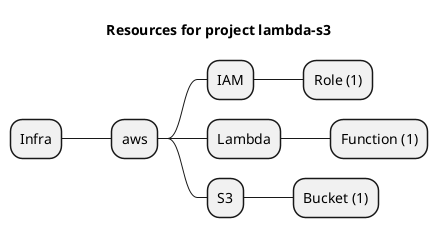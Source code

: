 @startmindmap
title Resources for project lambda-s3
skinparam monochrome true
+ Infra
++ aws
+++ IAM
++++ Role (1)
+++ Lambda
++++ Function (1)
+++ S3
++++ Bucket (1)
@endmindmap